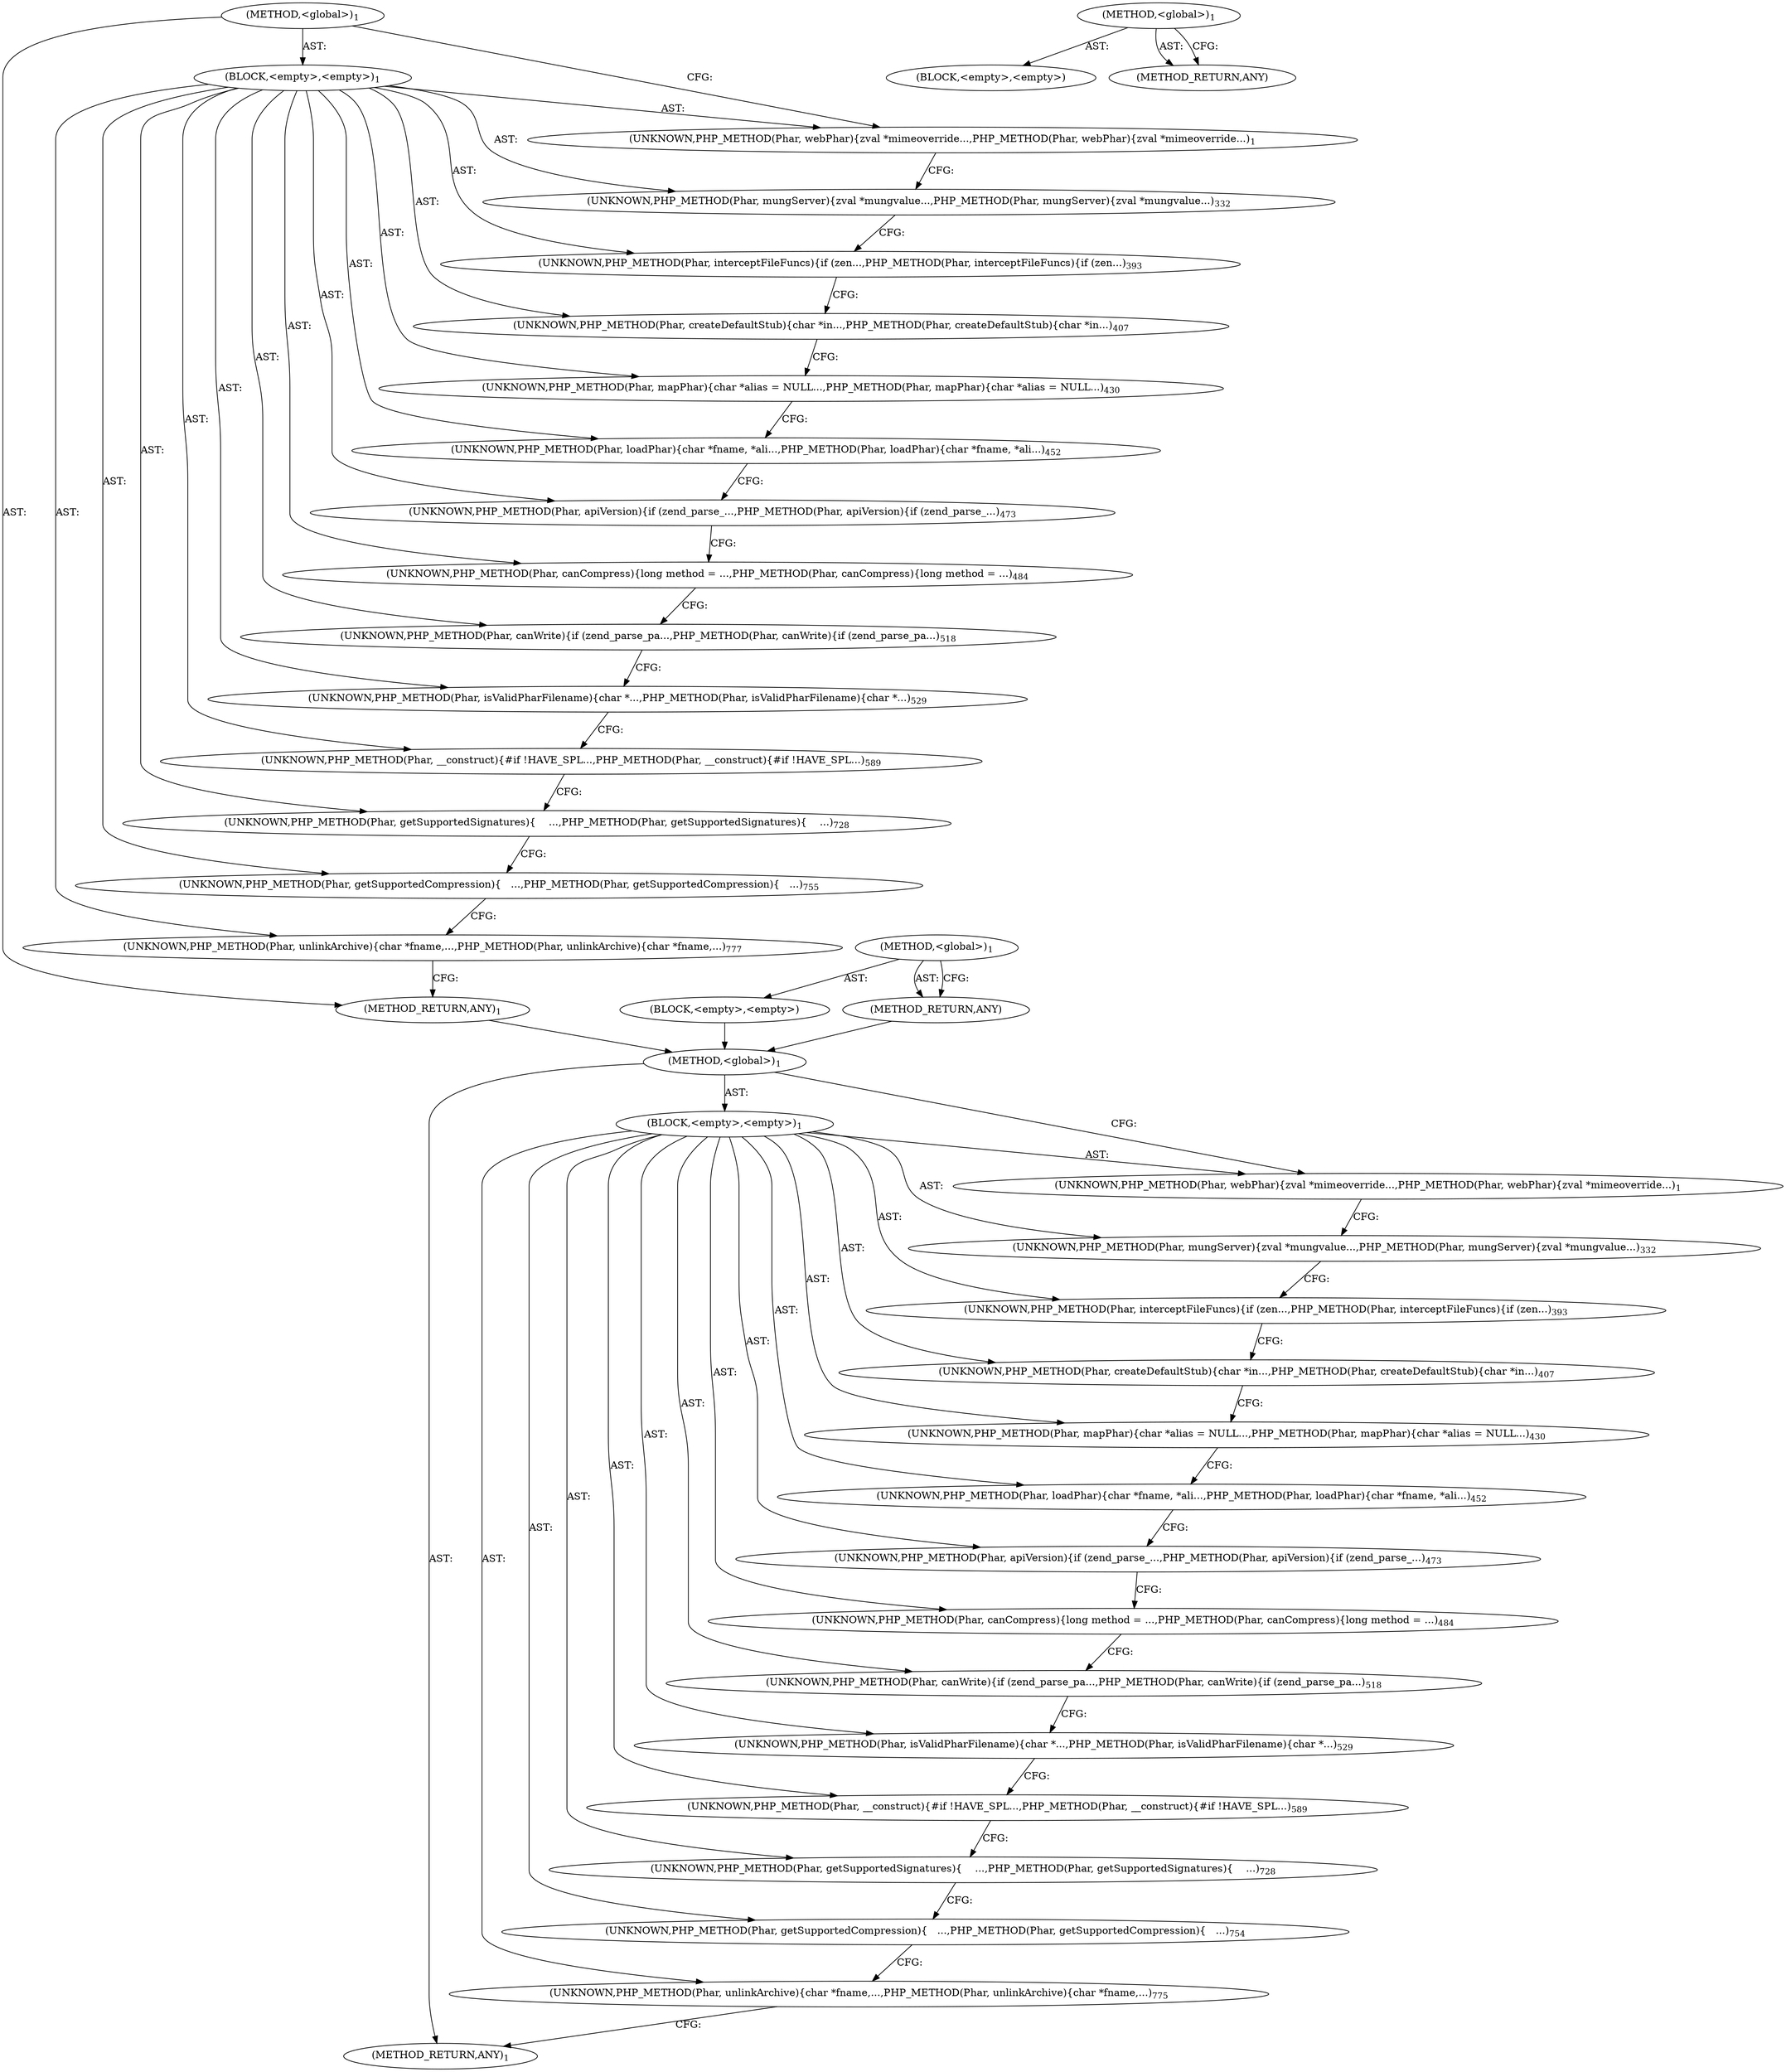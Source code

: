 digraph "&lt;global&gt;" {
vulnerable_6 [label=<(METHOD,&lt;global&gt;)<SUB>1</SUB>>];
vulnerable_7 [label=<(BLOCK,&lt;empty&gt;,&lt;empty&gt;)<SUB>1</SUB>>];
vulnerable_8 [label=<(UNKNOWN,PHP_METHOD(Phar, webPhar)
{
	zval *mimeoverride...,PHP_METHOD(Phar, webPhar)
{
	zval *mimeoverride...)<SUB>1</SUB>>];
vulnerable_9 [label=<(UNKNOWN,PHP_METHOD(Phar, mungServer)
{
	zval *mungvalue...,PHP_METHOD(Phar, mungServer)
{
	zval *mungvalue...)<SUB>332</SUB>>];
vulnerable_10 [label=<(UNKNOWN,PHP_METHOD(Phar, interceptFileFuncs)
{
	if (zen...,PHP_METHOD(Phar, interceptFileFuncs)
{
	if (zen...)<SUB>393</SUB>>];
vulnerable_11 [label=<(UNKNOWN,PHP_METHOD(Phar, createDefaultStub)
{
	char *in...,PHP_METHOD(Phar, createDefaultStub)
{
	char *in...)<SUB>407</SUB>>];
vulnerable_12 [label=<(UNKNOWN,PHP_METHOD(Phar, mapPhar)
{
	char *alias = NULL...,PHP_METHOD(Phar, mapPhar)
{
	char *alias = NULL...)<SUB>430</SUB>>];
vulnerable_13 [label=<(UNKNOWN,PHP_METHOD(Phar, loadPhar)
{
	char *fname, *ali...,PHP_METHOD(Phar, loadPhar)
{
	char *fname, *ali...)<SUB>452</SUB>>];
vulnerable_14 [label=<(UNKNOWN,PHP_METHOD(Phar, apiVersion)
{
	if (zend_parse_...,PHP_METHOD(Phar, apiVersion)
{
	if (zend_parse_...)<SUB>473</SUB>>];
vulnerable_15 [label=<(UNKNOWN,PHP_METHOD(Phar, canCompress)
{
	long method = ...,PHP_METHOD(Phar, canCompress)
{
	long method = ...)<SUB>484</SUB>>];
vulnerable_16 [label=<(UNKNOWN,PHP_METHOD(Phar, canWrite)
{
	if (zend_parse_pa...,PHP_METHOD(Phar, canWrite)
{
	if (zend_parse_pa...)<SUB>518</SUB>>];
vulnerable_17 [label=<(UNKNOWN,PHP_METHOD(Phar, isValidPharFilename)
{
	char *...,PHP_METHOD(Phar, isValidPharFilename)
{
	char *...)<SUB>529</SUB>>];
vulnerable_18 [label=<(UNKNOWN,PHP_METHOD(Phar, __construct)
{
#if !HAVE_SPL
	...,PHP_METHOD(Phar, __construct)
{
#if !HAVE_SPL
	...)<SUB>589</SUB>>];
vulnerable_19 [label=<(UNKNOWN,PHP_METHOD(Phar, getSupportedSignatures)
{
    ...,PHP_METHOD(Phar, getSupportedSignatures)
{
    ...)<SUB>728</SUB>>];
vulnerable_20 [label=<(UNKNOWN,PHP_METHOD(Phar, getSupportedCompression)
{
   ...,PHP_METHOD(Phar, getSupportedCompression)
{
   ...)<SUB>754</SUB>>];
vulnerable_21 [label=<(UNKNOWN,PHP_METHOD(Phar, unlinkArchive)
{
	char *fname,...,PHP_METHOD(Phar, unlinkArchive)
{
	char *fname,...)<SUB>775</SUB>>];
vulnerable_22 [label=<(METHOD_RETURN,ANY)<SUB>1</SUB>>];
vulnerable_27 [label=<(METHOD,&lt;global&gt;)<SUB>1</SUB>>];
vulnerable_28 [label=<(BLOCK,&lt;empty&gt;,&lt;empty&gt;)>];
vulnerable_29 [label=<(METHOD_RETURN,ANY)>];
fixed_6 [label=<(METHOD,&lt;global&gt;)<SUB>1</SUB>>];
fixed_7 [label=<(BLOCK,&lt;empty&gt;,&lt;empty&gt;)<SUB>1</SUB>>];
fixed_8 [label=<(UNKNOWN,PHP_METHOD(Phar, webPhar)
{
	zval *mimeoverride...,PHP_METHOD(Phar, webPhar)
{
	zval *mimeoverride...)<SUB>1</SUB>>];
fixed_9 [label=<(UNKNOWN,PHP_METHOD(Phar, mungServer)
{
	zval *mungvalue...,PHP_METHOD(Phar, mungServer)
{
	zval *mungvalue...)<SUB>332</SUB>>];
fixed_10 [label=<(UNKNOWN,PHP_METHOD(Phar, interceptFileFuncs)
{
	if (zen...,PHP_METHOD(Phar, interceptFileFuncs)
{
	if (zen...)<SUB>393</SUB>>];
fixed_11 [label=<(UNKNOWN,PHP_METHOD(Phar, createDefaultStub)
{
	char *in...,PHP_METHOD(Phar, createDefaultStub)
{
	char *in...)<SUB>407</SUB>>];
fixed_12 [label=<(UNKNOWN,PHP_METHOD(Phar, mapPhar)
{
	char *alias = NULL...,PHP_METHOD(Phar, mapPhar)
{
	char *alias = NULL...)<SUB>430</SUB>>];
fixed_13 [label=<(UNKNOWN,PHP_METHOD(Phar, loadPhar)
{
	char *fname, *ali...,PHP_METHOD(Phar, loadPhar)
{
	char *fname, *ali...)<SUB>452</SUB>>];
fixed_14 [label=<(UNKNOWN,PHP_METHOD(Phar, apiVersion)
{
	if (zend_parse_...,PHP_METHOD(Phar, apiVersion)
{
	if (zend_parse_...)<SUB>473</SUB>>];
fixed_15 [label=<(UNKNOWN,PHP_METHOD(Phar, canCompress)
{
	long method = ...,PHP_METHOD(Phar, canCompress)
{
	long method = ...)<SUB>484</SUB>>];
fixed_16 [label=<(UNKNOWN,PHP_METHOD(Phar, canWrite)
{
	if (zend_parse_pa...,PHP_METHOD(Phar, canWrite)
{
	if (zend_parse_pa...)<SUB>518</SUB>>];
fixed_17 [label=<(UNKNOWN,PHP_METHOD(Phar, isValidPharFilename)
{
	char *...,PHP_METHOD(Phar, isValidPharFilename)
{
	char *...)<SUB>529</SUB>>];
fixed_18 [label=<(UNKNOWN,PHP_METHOD(Phar, __construct)
{
#if !HAVE_SPL
	...,PHP_METHOD(Phar, __construct)
{
#if !HAVE_SPL
	...)<SUB>589</SUB>>];
fixed_19 [label=<(UNKNOWN,PHP_METHOD(Phar, getSupportedSignatures)
{
    ...,PHP_METHOD(Phar, getSupportedSignatures)
{
    ...)<SUB>728</SUB>>];
fixed_20 [label=<(UNKNOWN,PHP_METHOD(Phar, getSupportedCompression)
{
   ...,PHP_METHOD(Phar, getSupportedCompression)
{
   ...)<SUB>755</SUB>>];
fixed_21 [label=<(UNKNOWN,PHP_METHOD(Phar, unlinkArchive)
{
	char *fname,...,PHP_METHOD(Phar, unlinkArchive)
{
	char *fname,...)<SUB>777</SUB>>];
fixed_22 [label=<(METHOD_RETURN,ANY)<SUB>1</SUB>>];
fixed_27 [label=<(METHOD,&lt;global&gt;)<SUB>1</SUB>>];
fixed_28 [label=<(BLOCK,&lt;empty&gt;,&lt;empty&gt;)>];
fixed_29 [label=<(METHOD_RETURN,ANY)>];
vulnerable_6 -> vulnerable_7  [key=0, label="AST: "];
vulnerable_6 -> vulnerable_22  [key=0, label="AST: "];
vulnerable_6 -> vulnerable_8  [key=0, label="CFG: "];
vulnerable_7 -> vulnerable_8  [key=0, label="AST: "];
vulnerable_7 -> vulnerable_9  [key=0, label="AST: "];
vulnerable_7 -> vulnerable_10  [key=0, label="AST: "];
vulnerable_7 -> vulnerable_11  [key=0, label="AST: "];
vulnerable_7 -> vulnerable_12  [key=0, label="AST: "];
vulnerable_7 -> vulnerable_13  [key=0, label="AST: "];
vulnerable_7 -> vulnerable_14  [key=0, label="AST: "];
vulnerable_7 -> vulnerable_15  [key=0, label="AST: "];
vulnerable_7 -> vulnerable_16  [key=0, label="AST: "];
vulnerable_7 -> vulnerable_17  [key=0, label="AST: "];
vulnerable_7 -> vulnerable_18  [key=0, label="AST: "];
vulnerable_7 -> vulnerable_19  [key=0, label="AST: "];
vulnerable_7 -> vulnerable_20  [key=0, label="AST: "];
vulnerable_7 -> vulnerable_21  [key=0, label="AST: "];
vulnerable_8 -> vulnerable_9  [key=0, label="CFG: "];
vulnerable_9 -> vulnerable_10  [key=0, label="CFG: "];
vulnerable_10 -> vulnerable_11  [key=0, label="CFG: "];
vulnerable_11 -> vulnerable_12  [key=0, label="CFG: "];
vulnerable_12 -> vulnerable_13  [key=0, label="CFG: "];
vulnerable_13 -> vulnerable_14  [key=0, label="CFG: "];
vulnerable_14 -> vulnerable_15  [key=0, label="CFG: "];
vulnerable_15 -> vulnerable_16  [key=0, label="CFG: "];
vulnerable_16 -> vulnerable_17  [key=0, label="CFG: "];
vulnerable_17 -> vulnerable_18  [key=0, label="CFG: "];
vulnerable_18 -> vulnerable_19  [key=0, label="CFG: "];
vulnerable_19 -> vulnerable_20  [key=0, label="CFG: "];
vulnerable_20 -> vulnerable_21  [key=0, label="CFG: "];
vulnerable_21 -> vulnerable_22  [key=0, label="CFG: "];
vulnerable_27 -> vulnerable_28  [key=0, label="AST: "];
vulnerable_27 -> vulnerable_29  [key=0, label="AST: "];
vulnerable_27 -> vulnerable_29  [key=1, label="CFG: "];
fixed_6 -> fixed_7  [key=0, label="AST: "];
fixed_6 -> fixed_22  [key=0, label="AST: "];
fixed_6 -> fixed_8  [key=0, label="CFG: "];
fixed_7 -> fixed_8  [key=0, label="AST: "];
fixed_7 -> fixed_9  [key=0, label="AST: "];
fixed_7 -> fixed_10  [key=0, label="AST: "];
fixed_7 -> fixed_11  [key=0, label="AST: "];
fixed_7 -> fixed_12  [key=0, label="AST: "];
fixed_7 -> fixed_13  [key=0, label="AST: "];
fixed_7 -> fixed_14  [key=0, label="AST: "];
fixed_7 -> fixed_15  [key=0, label="AST: "];
fixed_7 -> fixed_16  [key=0, label="AST: "];
fixed_7 -> fixed_17  [key=0, label="AST: "];
fixed_7 -> fixed_18  [key=0, label="AST: "];
fixed_7 -> fixed_19  [key=0, label="AST: "];
fixed_7 -> fixed_20  [key=0, label="AST: "];
fixed_7 -> fixed_21  [key=0, label="AST: "];
fixed_8 -> fixed_9  [key=0, label="CFG: "];
fixed_9 -> fixed_10  [key=0, label="CFG: "];
fixed_10 -> fixed_11  [key=0, label="CFG: "];
fixed_11 -> fixed_12  [key=0, label="CFG: "];
fixed_12 -> fixed_13  [key=0, label="CFG: "];
fixed_13 -> fixed_14  [key=0, label="CFG: "];
fixed_14 -> fixed_15  [key=0, label="CFG: "];
fixed_15 -> fixed_16  [key=0, label="CFG: "];
fixed_16 -> fixed_17  [key=0, label="CFG: "];
fixed_17 -> fixed_18  [key=0, label="CFG: "];
fixed_18 -> fixed_19  [key=0, label="CFG: "];
fixed_19 -> fixed_20  [key=0, label="CFG: "];
fixed_20 -> fixed_21  [key=0, label="CFG: "];
fixed_21 -> fixed_22  [key=0, label="CFG: "];
fixed_22 -> vulnerable_6  [key=0];
fixed_27 -> fixed_28  [key=0, label="AST: "];
fixed_27 -> fixed_29  [key=0, label="AST: "];
fixed_27 -> fixed_29  [key=1, label="CFG: "];
fixed_28 -> vulnerable_6  [key=0];
fixed_29 -> vulnerable_6  [key=0];
}
